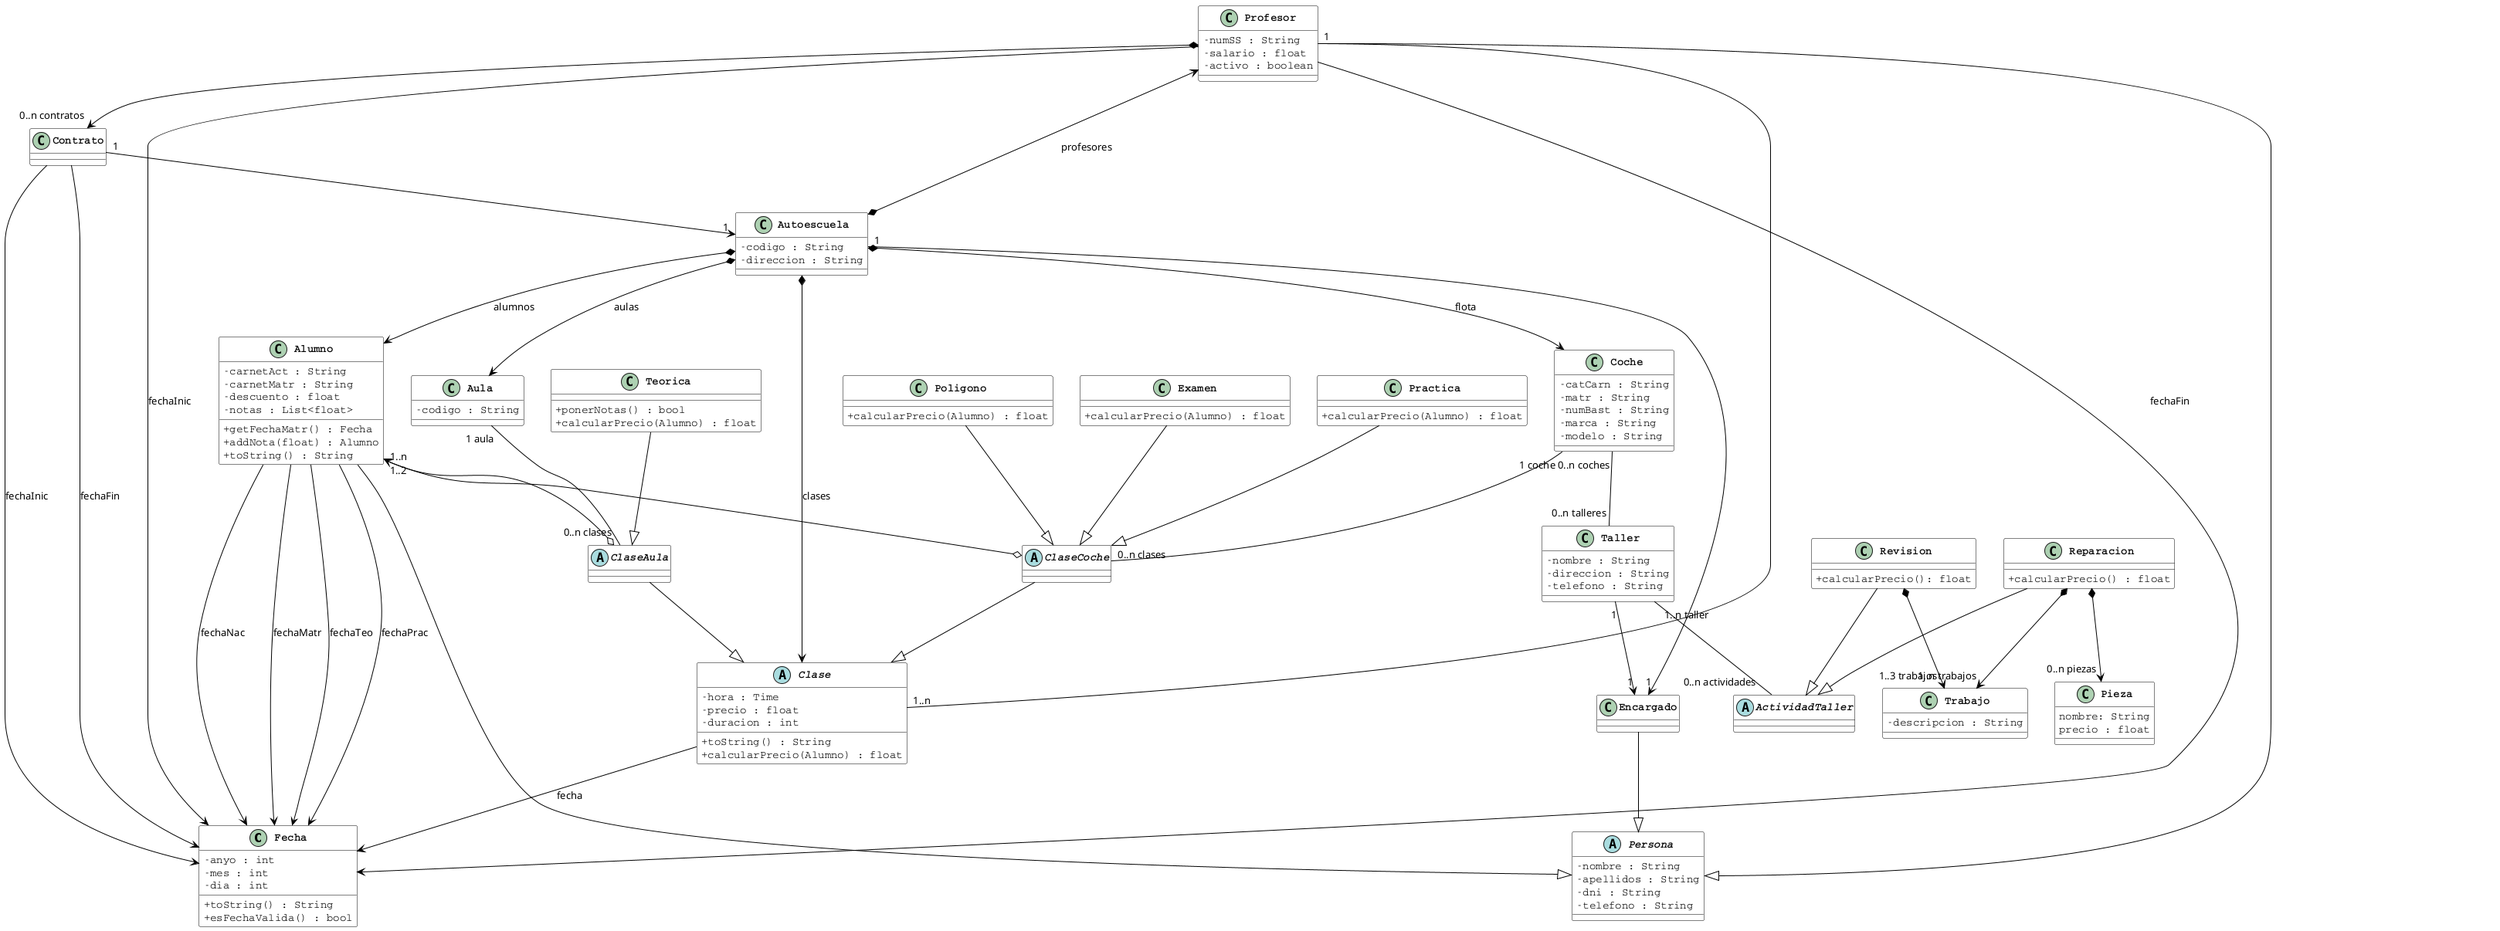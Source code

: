 @startuml
skinparam {
  classAttributeIconSize 0
  ClassBorderColor Black
  ClassBackgroundColor White
  ClassFontStyle bold
  ClassFontName Courier
  sequenceMessageAlign direction
  ClassAttributeFontName Courier
  ArrowColor Black
  Shadowing false
  'linetype ortho
  'handwritten true
}

hide enum methods

class Fecha {
	- anyo : int
	- mes : int
	- dia : int

	+ toString() : String
	+ esFechaValida() : bool
}

abstract class Clase {
	- hora : Time
	- precio : float
	- duracion : int

	+ toString() : String
	+ calcularPrecio(Alumno) : float
}

abstract class ActividadTaller{
}

Taller "1..n taller" -- "0..n actividades" ActividadTaller

class Trabajo{
    - descripcion : String
}
class Pieza{
    nombre: String
    precio : float
}
class Reparacion{

    + calcularPrecio() : float
}

class Revision{

    + calcularPrecio(): float
}
Reparacion *-->"0..n piezas" Pieza
Reparacion *-->"1..n trabajos" Trabajo
Revision *-->"1..3 trabajos" Trabajo

abstract class ClaseAula{

}

abstract class ClaseCoche{

}

class Teorica{
  + ponerNotas() : bool
  + calcularPrecio(Alumno) : float
}

class Examen{

  + calcularPrecio(Alumno) : float
}

class Practica{

  + calcularPrecio(Alumno) : float
}

class Poligono{

  + calcularPrecio(Alumno) : float
}

class Alumno {
	- carnetAct : String
	- carnetMatr : String
	- descuento : float
    - notas : List<float>

	+ getFechaMatr() : Fecha
    + addNota(float) : Alumno
	+ toString() : String
}

abstract class Persona{
  - nombre : String
  - apellidos : String
  - dni : String
  - telefono : String

}

class Encargado{

}
Encargado --|> Persona

class Profesor{
  - numSS : String
  - salario : float
  - activo : boolean
}

class Coche{
  - catCarn : String
  - matr : String
  - numBast : String
  - marca : String
  - modelo : String

}

class Aula{
  - codigo : String
}

class Autoescuela{
  - codigo : String
  - direccion : String
}

class Taller{
    - nombre : String
    - direccion : String
    - telefono : String
}

Alumno --> Fecha : fechaTeo
Alumno --> Fecha : fechaPrac
Alumno --> Fecha : fechaNac
Alumno --> Fecha : fechaMatr

Profesor --> Fecha : fechaInic
Profesor --> Fecha : fechaFin

Autoescuela "1" --> "1" Encargado
Taller "1" --> "1" Encargado
Clase --> Fecha : fecha

Aula "1 aula" -- "0..n clases" ClaseAula
Coche "1 coche" -- "0..n clases" ClaseCoche
Coche "0..n coches"-- "0..n talleres" Taller

ClaseAula --|> Clase
ClaseCoche --|> Clase
Teorica --|> ClaseAula
Examen --|> ClaseCoche
Practica --|> ClaseCoche
Poligono --|> ClaseCoche
Alumno --|> Persona
Profesor --|> Persona

Alumno "1..n" <--o ClaseAula
Alumno "1..2" <--o ClaseCoche

Autoescuela *--> Aula : aulas
Autoescuela *--> Clase : clases
Autoescuela *--> Alumno : alumnos
Autoescuela *--> Profesor : profesores
Autoescuela *--> Coche : flota

Profesor "1" -- "1..n" Clase

Reparacion --|> ActividadTaller
Revision --|> ActividadTaller

class Contrato {
}
Contrato --> Fecha : fechaInic
Contrato --> Fecha : fechaFin
Contrato "1" --> "1" Autoescuela
Profesor *--> "0..n contratos" Contrato

@enduml
